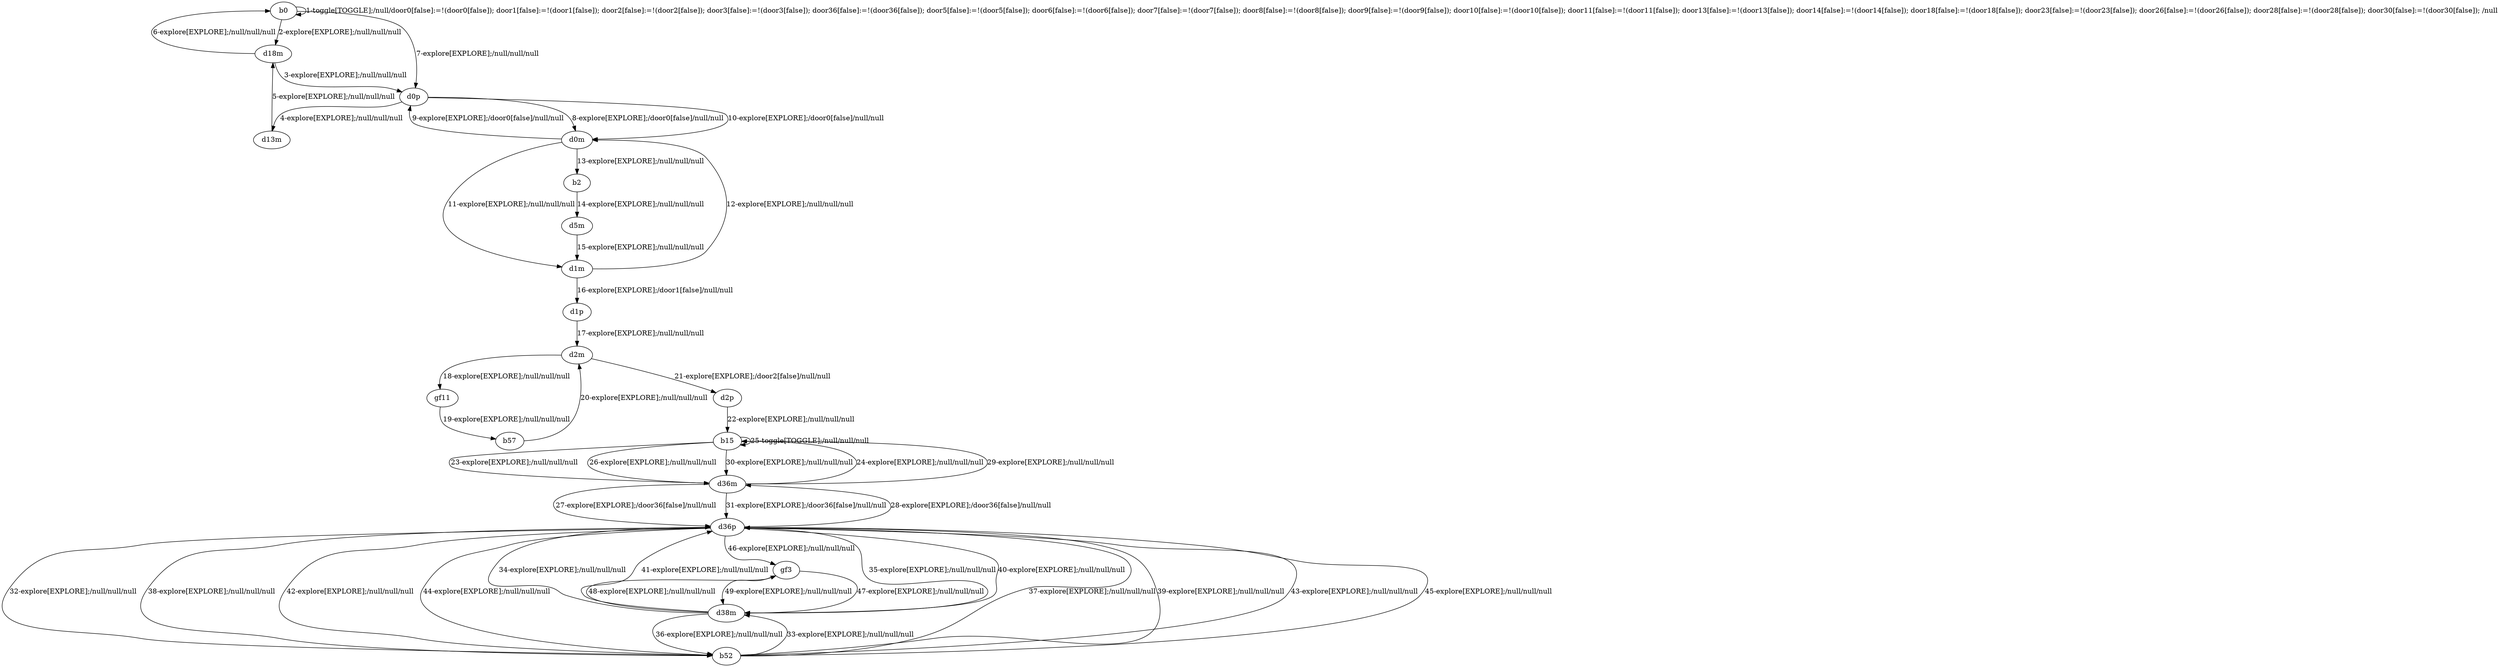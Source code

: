 # Total number of goals covered by this test: 2
# b52 --> d36p
# d36p --> d38m

digraph g {
"b0" -> "b0" [label = "1-toggle[TOGGLE];/null/door0[false]:=!(door0[false]); door1[false]:=!(door1[false]); door2[false]:=!(door2[false]); door3[false]:=!(door3[false]); door36[false]:=!(door36[false]); door5[false]:=!(door5[false]); door6[false]:=!(door6[false]); door7[false]:=!(door7[false]); door8[false]:=!(door8[false]); door9[false]:=!(door9[false]); door10[false]:=!(door10[false]); door11[false]:=!(door11[false]); door13[false]:=!(door13[false]); door14[false]:=!(door14[false]); door18[false]:=!(door18[false]); door23[false]:=!(door23[false]); door26[false]:=!(door26[false]); door28[false]:=!(door28[false]); door30[false]:=!(door30[false]); /null"];
"b0" -> "d18m" [label = "2-explore[EXPLORE];/null/null/null"];
"d18m" -> "d0p" [label = "3-explore[EXPLORE];/null/null/null"];
"d0p" -> "d13m" [label = "4-explore[EXPLORE];/null/null/null"];
"d13m" -> "d18m" [label = "5-explore[EXPLORE];/null/null/null"];
"d18m" -> "b0" [label = "6-explore[EXPLORE];/null/null/null"];
"b0" -> "d0p" [label = "7-explore[EXPLORE];/null/null/null"];
"d0p" -> "d0m" [label = "8-explore[EXPLORE];/door0[false]/null/null"];
"d0m" -> "d0p" [label = "9-explore[EXPLORE];/door0[false]/null/null"];
"d0p" -> "d0m" [label = "10-explore[EXPLORE];/door0[false]/null/null"];
"d0m" -> "d1m" [label = "11-explore[EXPLORE];/null/null/null"];
"d1m" -> "d0m" [label = "12-explore[EXPLORE];/null/null/null"];
"d0m" -> "b2" [label = "13-explore[EXPLORE];/null/null/null"];
"b2" -> "d5m" [label = "14-explore[EXPLORE];/null/null/null"];
"d5m" -> "d1m" [label = "15-explore[EXPLORE];/null/null/null"];
"d1m" -> "d1p" [label = "16-explore[EXPLORE];/door1[false]/null/null"];
"d1p" -> "d2m" [label = "17-explore[EXPLORE];/null/null/null"];
"d2m" -> "gf11" [label = "18-explore[EXPLORE];/null/null/null"];
"gf11" -> "b57" [label = "19-explore[EXPLORE];/null/null/null"];
"b57" -> "d2m" [label = "20-explore[EXPLORE];/null/null/null"];
"d2m" -> "d2p" [label = "21-explore[EXPLORE];/door2[false]/null/null"];
"d2p" -> "b15" [label = "22-explore[EXPLORE];/null/null/null"];
"b15" -> "d36m" [label = "23-explore[EXPLORE];/null/null/null"];
"d36m" -> "b15" [label = "24-explore[EXPLORE];/null/null/null"];
"b15" -> "b15" [label = "25-toggle[TOGGLE];/null/null/null"];
"b15" -> "d36m" [label = "26-explore[EXPLORE];/null/null/null"];
"d36m" -> "d36p" [label = "27-explore[EXPLORE];/door36[false]/null/null"];
"d36p" -> "d36m" [label = "28-explore[EXPLORE];/door36[false]/null/null"];
"d36m" -> "b15" [label = "29-explore[EXPLORE];/null/null/null"];
"b15" -> "d36m" [label = "30-explore[EXPLORE];/null/null/null"];
"d36m" -> "d36p" [label = "31-explore[EXPLORE];/door36[false]/null/null"];
"d36p" -> "b52" [label = "32-explore[EXPLORE];/null/null/null"];
"b52" -> "d38m" [label = "33-explore[EXPLORE];/null/null/null"];
"d38m" -> "d36p" [label = "34-explore[EXPLORE];/null/null/null"];
"d36p" -> "d38m" [label = "35-explore[EXPLORE];/null/null/null"];
"d38m" -> "b52" [label = "36-explore[EXPLORE];/null/null/null"];
"b52" -> "d36p" [label = "37-explore[EXPLORE];/null/null/null"];
"d36p" -> "b52" [label = "38-explore[EXPLORE];/null/null/null"];
"b52" -> "d36p" [label = "39-explore[EXPLORE];/null/null/null"];
"d36p" -> "d38m" [label = "40-explore[EXPLORE];/null/null/null"];
"d38m" -> "d36p" [label = "41-explore[EXPLORE];/null/null/null"];
"d36p" -> "b52" [label = "42-explore[EXPLORE];/null/null/null"];
"b52" -> "d36p" [label = "43-explore[EXPLORE];/null/null/null"];
"d36p" -> "b52" [label = "44-explore[EXPLORE];/null/null/null"];
"b52" -> "d36p" [label = "45-explore[EXPLORE];/null/null/null"];
"d36p" -> "gf3" [label = "46-explore[EXPLORE];/null/null/null"];
"gf3" -> "d38m" [label = "47-explore[EXPLORE];/null/null/null"];
"d38m" -> "gf3" [label = "48-explore[EXPLORE];/null/null/null"];
"gf3" -> "d38m" [label = "49-explore[EXPLORE];/null/null/null"];
}